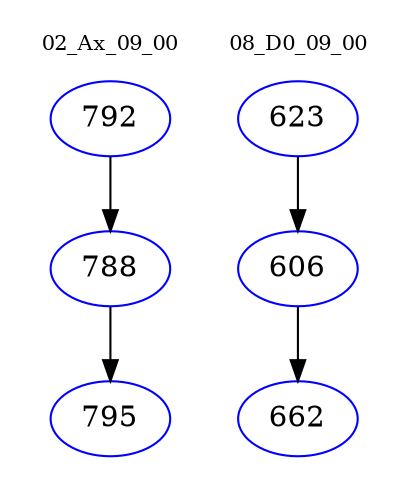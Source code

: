 digraph{
subgraph cluster_0 {
color = white
label = "02_Ax_09_00";
fontsize=10;
T0_792 [label="792", color="blue"]
T0_792 -> T0_788 [color="black"]
T0_788 [label="788", color="blue"]
T0_788 -> T0_795 [color="black"]
T0_795 [label="795", color="blue"]
}
subgraph cluster_1 {
color = white
label = "08_D0_09_00";
fontsize=10;
T1_623 [label="623", color="blue"]
T1_623 -> T1_606 [color="black"]
T1_606 [label="606", color="blue"]
T1_606 -> T1_662 [color="black"]
T1_662 [label="662", color="blue"]
}
}
